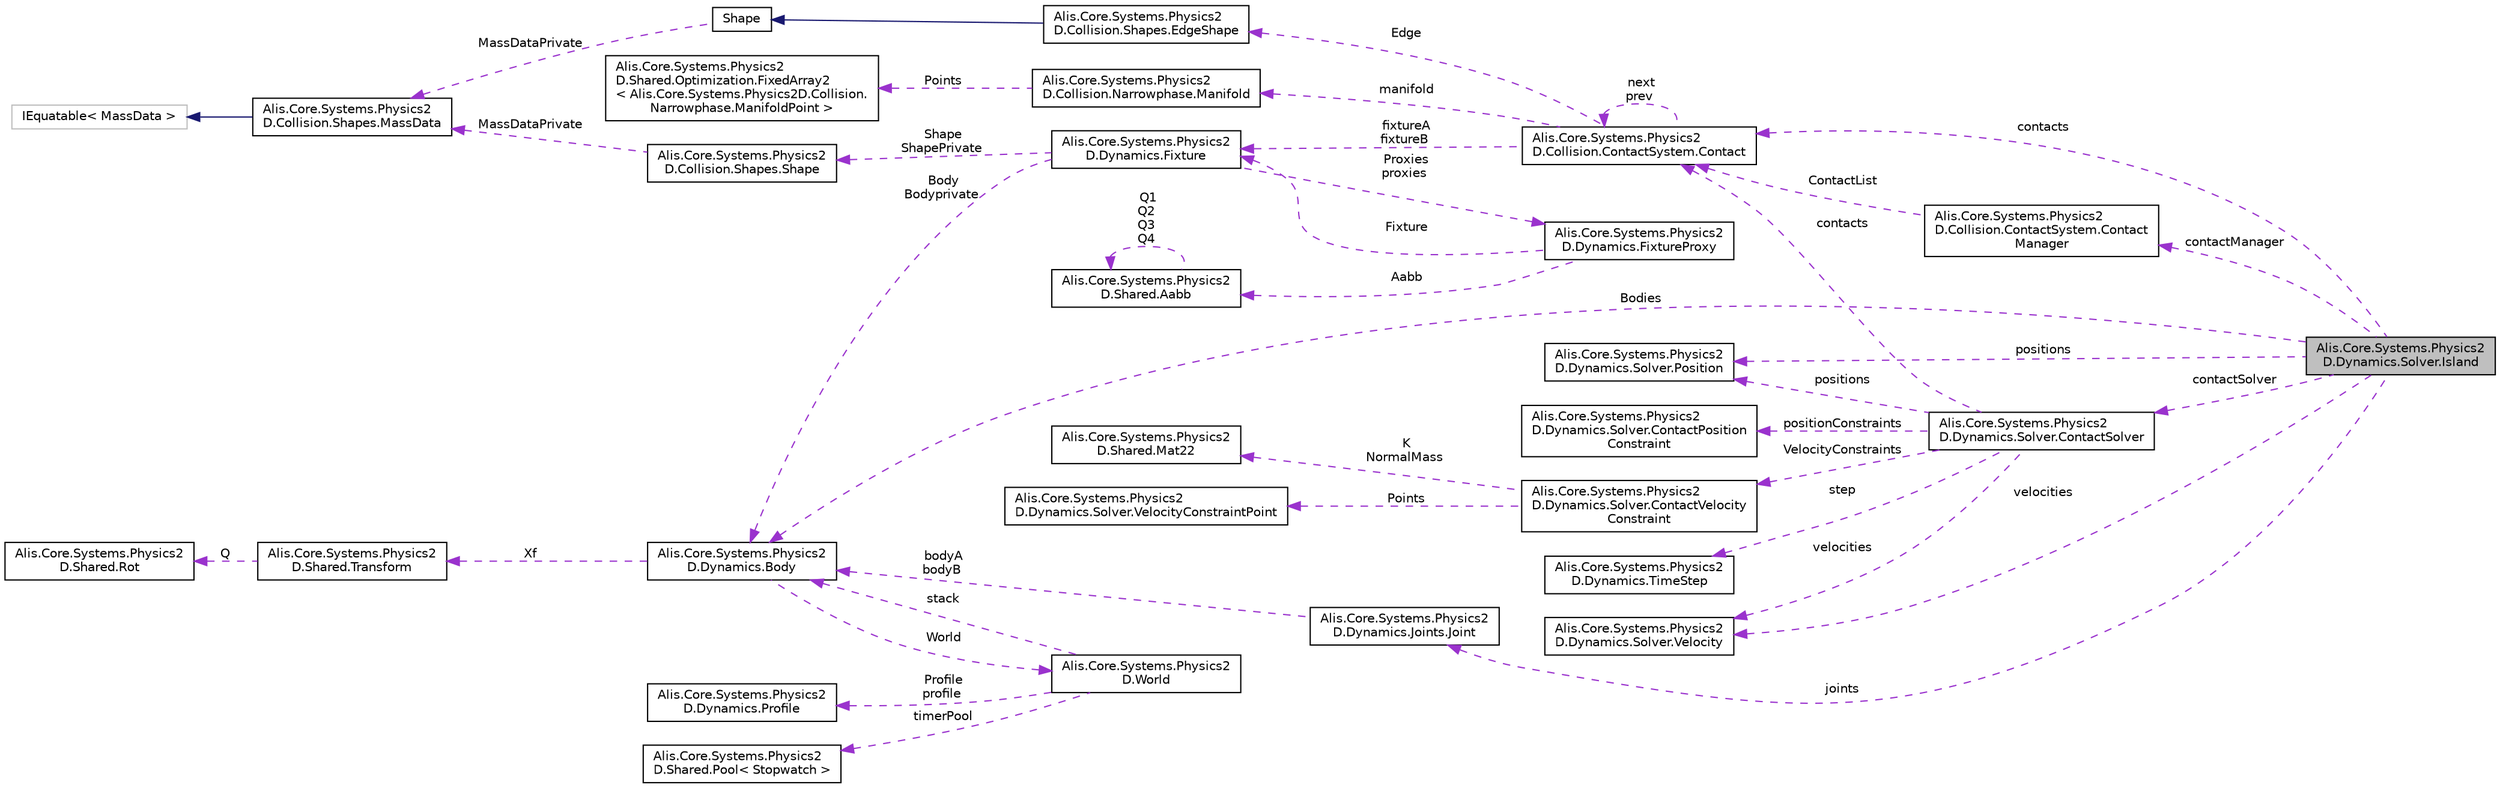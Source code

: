 digraph "Alis.Core.Systems.Physics2D.Dynamics.Solver.Island"
{
 // LATEX_PDF_SIZE
  edge [fontname="Helvetica",fontsize="10",labelfontname="Helvetica",labelfontsize="10"];
  node [fontname="Helvetica",fontsize="10",shape=record];
  rankdir="LR";
  Node1 [label="Alis.Core.Systems.Physics2\lD.Dynamics.Solver.Island",height=0.2,width=0.4,color="black", fillcolor="grey75", style="filled", fontcolor="black",tooltip="This is an internal class."];
  Node2 -> Node1 [dir="back",color="darkorchid3",fontsize="10",style="dashed",label=" contacts" ,fontname="Helvetica"];
  Node2 [label="Alis.Core.Systems.Physics2\lD.Collision.ContactSystem.Contact",height=0.2,width=0.4,color="black", fillcolor="white", style="filled",URL="$class_alis_1_1_core_1_1_systems_1_1_physics2_d_1_1_collision_1_1_contact_system_1_1_contact.html",tooltip="The class manages contact between two shapes. A contact exists for each overlapping AABB in the broad..."];
  Node2 -> Node2 [dir="back",color="darkorchid3",fontsize="10",style="dashed",label=" next\nprev" ,fontname="Helvetica"];
  Node3 -> Node2 [dir="back",color="darkorchid3",fontsize="10",style="dashed",label=" manifold" ,fontname="Helvetica"];
  Node3 [label="Alis.Core.Systems.Physics2\lD.Collision.Narrowphase.Manifold",height=0.2,width=0.4,color="black", fillcolor="white", style="filled",URL="$struct_alis_1_1_core_1_1_systems_1_1_physics2_d_1_1_collision_1_1_narrowphase_1_1_manifold.html",tooltip="A manifold for two touching convex Shapes. Box2D supports multiple types of contact:"];
  Node4 -> Node3 [dir="back",color="darkorchid3",fontsize="10",style="dashed",label=" Points" ,fontname="Helvetica"];
  Node4 [label="Alis.Core.Systems.Physics2\lD.Shared.Optimization.FixedArray2\l\< Alis.Core.Systems.Physics2D.Collision.\lNarrowphase.ManifoldPoint \>",height=0.2,width=0.4,color="black", fillcolor="white", style="filled",URL="$struct_alis_1_1_core_1_1_systems_1_1_physics2_d_1_1_shared_1_1_optimization_1_1_fixed_array2.html",tooltip=" "];
  Node5 -> Node2 [dir="back",color="darkorchid3",fontsize="10",style="dashed",label=" Edge" ,fontname="Helvetica"];
  Node5 [label="Alis.Core.Systems.Physics2\lD.Collision.Shapes.EdgeShape",height=0.2,width=0.4,color="black", fillcolor="white", style="filled",URL="$class_alis_1_1_core_1_1_systems_1_1_physics2_d_1_1_collision_1_1_shapes_1_1_edge_shape.html",tooltip="A line segment (edge) shape. These can be connected in chains or loops to other edge shapes...."];
  Node6 -> Node5 [dir="back",color="midnightblue",fontsize="10",style="solid",fontname="Helvetica"];
  Node6 [label="Shape",height=0.2,width=0.4,color="black", fillcolor="white", style="filled",URL="$class_alis_1_1_core_1_1_systems_1_1_physics2_d_1_1_collision_1_1_shapes_1_1_shape.html",tooltip="A shape is used for collision detection. You can create a shape however you like. Shapes used for sim..."];
  Node7 -> Node6 [dir="back",color="darkorchid3",fontsize="10",style="dashed",label=" MassDataPrivate" ,fontname="Helvetica"];
  Node7 [label="Alis.Core.Systems.Physics2\lD.Collision.Shapes.MassData",height=0.2,width=0.4,color="black", fillcolor="white", style="filled",URL="$struct_alis_1_1_core_1_1_systems_1_1_physics2_d_1_1_collision_1_1_shapes_1_1_mass_data.html",tooltip="This holds the mass data computed for a shape."];
  Node8 -> Node7 [dir="back",color="midnightblue",fontsize="10",style="solid",fontname="Helvetica"];
  Node8 [label="IEquatable\< MassData \>",height=0.2,width=0.4,color="grey75", fillcolor="white", style="filled",tooltip=" "];
  Node9 -> Node2 [dir="back",color="darkorchid3",fontsize="10",style="dashed",label=" fixtureA\nfixtureB" ,fontname="Helvetica"];
  Node9 [label="Alis.Core.Systems.Physics2\lD.Dynamics.Fixture",height=0.2,width=0.4,color="black", fillcolor="white", style="filled",URL="$class_alis_1_1_core_1_1_systems_1_1_physics2_d_1_1_dynamics_1_1_fixture.html",tooltip="A fixture is used to attach a Shape to a body for collision detection. A fixture inherits its transfo..."];
  Node10 -> Node9 [dir="back",color="darkorchid3",fontsize="10",style="dashed",label=" Shape\nShapePrivate" ,fontname="Helvetica"];
  Node10 [label="Alis.Core.Systems.Physics2\lD.Collision.Shapes.Shape",height=0.2,width=0.4,color="black", fillcolor="white", style="filled",URL="$class_alis_1_1_core_1_1_systems_1_1_physics2_d_1_1_collision_1_1_shapes_1_1_shape.html",tooltip="A shape is used for collision detection. You can create a shape however you like. Shapes used for sim..."];
  Node7 -> Node10 [dir="back",color="darkorchid3",fontsize="10",style="dashed",label=" MassDataPrivate" ,fontname="Helvetica"];
  Node11 -> Node9 [dir="back",color="darkorchid3",fontsize="10",style="dashed",label=" Body\nBodyprivate" ,fontname="Helvetica"];
  Node11 [label="Alis.Core.Systems.Physics2\lD.Dynamics.Body",height=0.2,width=0.4,color="black", fillcolor="white", style="filled",URL="$class_alis_1_1_core_1_1_systems_1_1_physics2_d_1_1_dynamics_1_1_body.html",tooltip="The body class"];
  Node12 -> Node11 [dir="back",color="darkorchid3",fontsize="10",style="dashed",label=" Xf" ,fontname="Helvetica"];
  Node12 [label="Alis.Core.Systems.Physics2\lD.Shared.Transform",height=0.2,width=0.4,color="black", fillcolor="white", style="filled",URL="$struct_alis_1_1_core_1_1_systems_1_1_physics2_d_1_1_shared_1_1_transform.html",tooltip="A transform contains translation and rotation. It is used to represent the position and orientation o..."];
  Node13 -> Node12 [dir="back",color="darkorchid3",fontsize="10",style="dashed",label=" Q" ,fontname="Helvetica"];
  Node13 [label="Alis.Core.Systems.Physics2\lD.Shared.Rot",height=0.2,width=0.4,color="black", fillcolor="white", style="filled",URL="$struct_alis_1_1_core_1_1_systems_1_1_physics2_d_1_1_shared_1_1_rot.html",tooltip="Rotation"];
  Node14 -> Node11 [dir="back",color="darkorchid3",fontsize="10",style="dashed",label=" World" ,fontname="Helvetica"];
  Node14 [label="Alis.Core.Systems.Physics2\lD.World",height=0.2,width=0.4,color="black", fillcolor="white", style="filled",URL="$class_alis_1_1_core_1_1_systems_1_1_physics2_d_1_1_world.html",tooltip="The world class manages all physics entities, dynamic simulation, and asynchronous queries."];
  Node11 -> Node14 [dir="back",color="darkorchid3",fontsize="10",style="dashed",label=" stack" ,fontname="Helvetica"];
  Node15 -> Node14 [dir="back",color="darkorchid3",fontsize="10",style="dashed",label=" Profile\nprofile" ,fontname="Helvetica"];
  Node15 [label="Alis.Core.Systems.Physics2\lD.Dynamics.Profile",height=0.2,width=0.4,color="black", fillcolor="white", style="filled",URL="$struct_alis_1_1_core_1_1_systems_1_1_physics2_d_1_1_dynamics_1_1_profile.html",tooltip="The profile"];
  Node16 -> Node14 [dir="back",color="darkorchid3",fontsize="10",style="dashed",label=" timerPool" ,fontname="Helvetica"];
  Node16 [label="Alis.Core.Systems.Physics2\lD.Shared.Pool\< Stopwatch \>",height=0.2,width=0.4,color="black", fillcolor="white", style="filled",URL="$class_alis_1_1_core_1_1_systems_1_1_physics2_d_1_1_shared_1_1_pool.html",tooltip=" "];
  Node17 -> Node9 [dir="back",color="darkorchid3",fontsize="10",style="dashed",label=" Proxies\nproxies" ,fontname="Helvetica"];
  Node17 [label="Alis.Core.Systems.Physics2\lD.Dynamics.FixtureProxy",height=0.2,width=0.4,color="black", fillcolor="white", style="filled",URL="$struct_alis_1_1_core_1_1_systems_1_1_physics2_d_1_1_dynamics_1_1_fixture_proxy.html",tooltip="This proxy is used internally to connect fixtures to the broad-phase."];
  Node18 -> Node17 [dir="back",color="darkorchid3",fontsize="10",style="dashed",label=" Aabb" ,fontname="Helvetica"];
  Node18 [label="Alis.Core.Systems.Physics2\lD.Shared.Aabb",height=0.2,width=0.4,color="black", fillcolor="white", style="filled",URL="$struct_alis_1_1_core_1_1_systems_1_1_physics2_d_1_1_shared_1_1_aabb.html",tooltip="An axis aligned bounding box."];
  Node18 -> Node18 [dir="back",color="darkorchid3",fontsize="10",style="dashed",label=" Q1\nQ2\nQ3\nQ4" ,fontname="Helvetica"];
  Node9 -> Node17 [dir="back",color="darkorchid3",fontsize="10",style="dashed",label=" Fixture" ,fontname="Helvetica"];
  Node19 -> Node1 [dir="back",color="darkorchid3",fontsize="10",style="dashed",label=" positions" ,fontname="Helvetica"];
  Node19 [label="Alis.Core.Systems.Physics2\lD.Dynamics.Solver.Position",height=0.2,width=0.4,color="black", fillcolor="white", style="filled",URL="$struct_alis_1_1_core_1_1_systems_1_1_physics2_d_1_1_dynamics_1_1_solver_1_1_position.html",tooltip="This is an internal structure."];
  Node20 -> Node1 [dir="back",color="darkorchid3",fontsize="10",style="dashed",label=" contactSolver" ,fontname="Helvetica"];
  Node20 [label="Alis.Core.Systems.Physics2\lD.Dynamics.Solver.ContactSolver",height=0.2,width=0.4,color="black", fillcolor="white", style="filled",URL="$class_alis_1_1_core_1_1_systems_1_1_physics2_d_1_1_dynamics_1_1_solver_1_1_contact_solver.html",tooltip="The contact solver class"];
  Node2 -> Node20 [dir="back",color="darkorchid3",fontsize="10",style="dashed",label=" contacts" ,fontname="Helvetica"];
  Node21 -> Node20 [dir="back",color="darkorchid3",fontsize="10",style="dashed",label=" positionConstraints" ,fontname="Helvetica"];
  Node21 [label="Alis.Core.Systems.Physics2\lD.Dynamics.Solver.ContactPosition\lConstraint",height=0.2,width=0.4,color="black", fillcolor="white", style="filled",URL="$class_alis_1_1_core_1_1_systems_1_1_physics2_d_1_1_dynamics_1_1_solver_1_1_contact_position_constraint.html",tooltip="The contact position constraint class"];
  Node19 -> Node20 [dir="back",color="darkorchid3",fontsize="10",style="dashed",label=" positions" ,fontname="Helvetica"];
  Node22 -> Node20 [dir="back",color="darkorchid3",fontsize="10",style="dashed",label=" VelocityConstraints" ,fontname="Helvetica"];
  Node22 [label="Alis.Core.Systems.Physics2\lD.Dynamics.Solver.ContactVelocity\lConstraint",height=0.2,width=0.4,color="black", fillcolor="white", style="filled",URL="$class_alis_1_1_core_1_1_systems_1_1_physics2_d_1_1_dynamics_1_1_solver_1_1_contact_velocity_constraint.html",tooltip="The contact velocity constraint class"];
  Node23 -> Node22 [dir="back",color="darkorchid3",fontsize="10",style="dashed",label=" Points" ,fontname="Helvetica"];
  Node23 [label="Alis.Core.Systems.Physics2\lD.Dynamics.Solver.VelocityConstraintPoint",height=0.2,width=0.4,color="black", fillcolor="white", style="filled",URL="$class_alis_1_1_core_1_1_systems_1_1_physics2_d_1_1_dynamics_1_1_solver_1_1_velocity_constraint_point.html",tooltip="The velocity constraint point class"];
  Node24 -> Node22 [dir="back",color="darkorchid3",fontsize="10",style="dashed",label=" K\nNormalMass" ,fontname="Helvetica"];
  Node24 [label="Alis.Core.Systems.Physics2\lD.Shared.Mat22",height=0.2,width=0.4,color="black", fillcolor="white", style="filled",URL="$struct_alis_1_1_core_1_1_systems_1_1_physics2_d_1_1_shared_1_1_mat22.html",tooltip="A 2-by-2 matrix. Stored in column-major order."];
  Node25 -> Node20 [dir="back",color="darkorchid3",fontsize="10",style="dashed",label=" step" ,fontname="Helvetica"];
  Node25 [label="Alis.Core.Systems.Physics2\lD.Dynamics.TimeStep",height=0.2,width=0.4,color="black", fillcolor="white", style="filled",URL="$struct_alis_1_1_core_1_1_systems_1_1_physics2_d_1_1_dynamics_1_1_time_step.html",tooltip="This is an internal class."];
  Node26 -> Node20 [dir="back",color="darkorchid3",fontsize="10",style="dashed",label=" velocities" ,fontname="Helvetica"];
  Node26 [label="Alis.Core.Systems.Physics2\lD.Dynamics.Solver.Velocity",height=0.2,width=0.4,color="black", fillcolor="white", style="filled",URL="$struct_alis_1_1_core_1_1_systems_1_1_physics2_d_1_1_dynamics_1_1_solver_1_1_velocity.html",tooltip="This is an internal structure."];
  Node11 -> Node1 [dir="back",color="darkorchid3",fontsize="10",style="dashed",label=" Bodies" ,fontname="Helvetica"];
  Node27 -> Node1 [dir="back",color="darkorchid3",fontsize="10",style="dashed",label=" joints" ,fontname="Helvetica"];
  Node27 [label="Alis.Core.Systems.Physics2\lD.Dynamics.Joints.Joint",height=0.2,width=0.4,color="black", fillcolor="white", style="filled",URL="$class_alis_1_1_core_1_1_systems_1_1_physics2_d_1_1_dynamics_1_1_joints_1_1_joint.html",tooltip="The joint class"];
  Node11 -> Node27 [dir="back",color="darkorchid3",fontsize="10",style="dashed",label=" bodyA\nbodyB" ,fontname="Helvetica"];
  Node26 -> Node1 [dir="back",color="darkorchid3",fontsize="10",style="dashed",label=" velocities" ,fontname="Helvetica"];
  Node28 -> Node1 [dir="back",color="darkorchid3",fontsize="10",style="dashed",label=" contactManager" ,fontname="Helvetica"];
  Node28 [label="Alis.Core.Systems.Physics2\lD.Collision.ContactSystem.Contact\lManager",height=0.2,width=0.4,color="black", fillcolor="white", style="filled",URL="$class_alis_1_1_core_1_1_systems_1_1_physics2_d_1_1_collision_1_1_contact_system_1_1_contact_manager.html",tooltip="The contact manager class"];
  Node2 -> Node28 [dir="back",color="darkorchid3",fontsize="10",style="dashed",label=" ContactList" ,fontname="Helvetica"];
}
